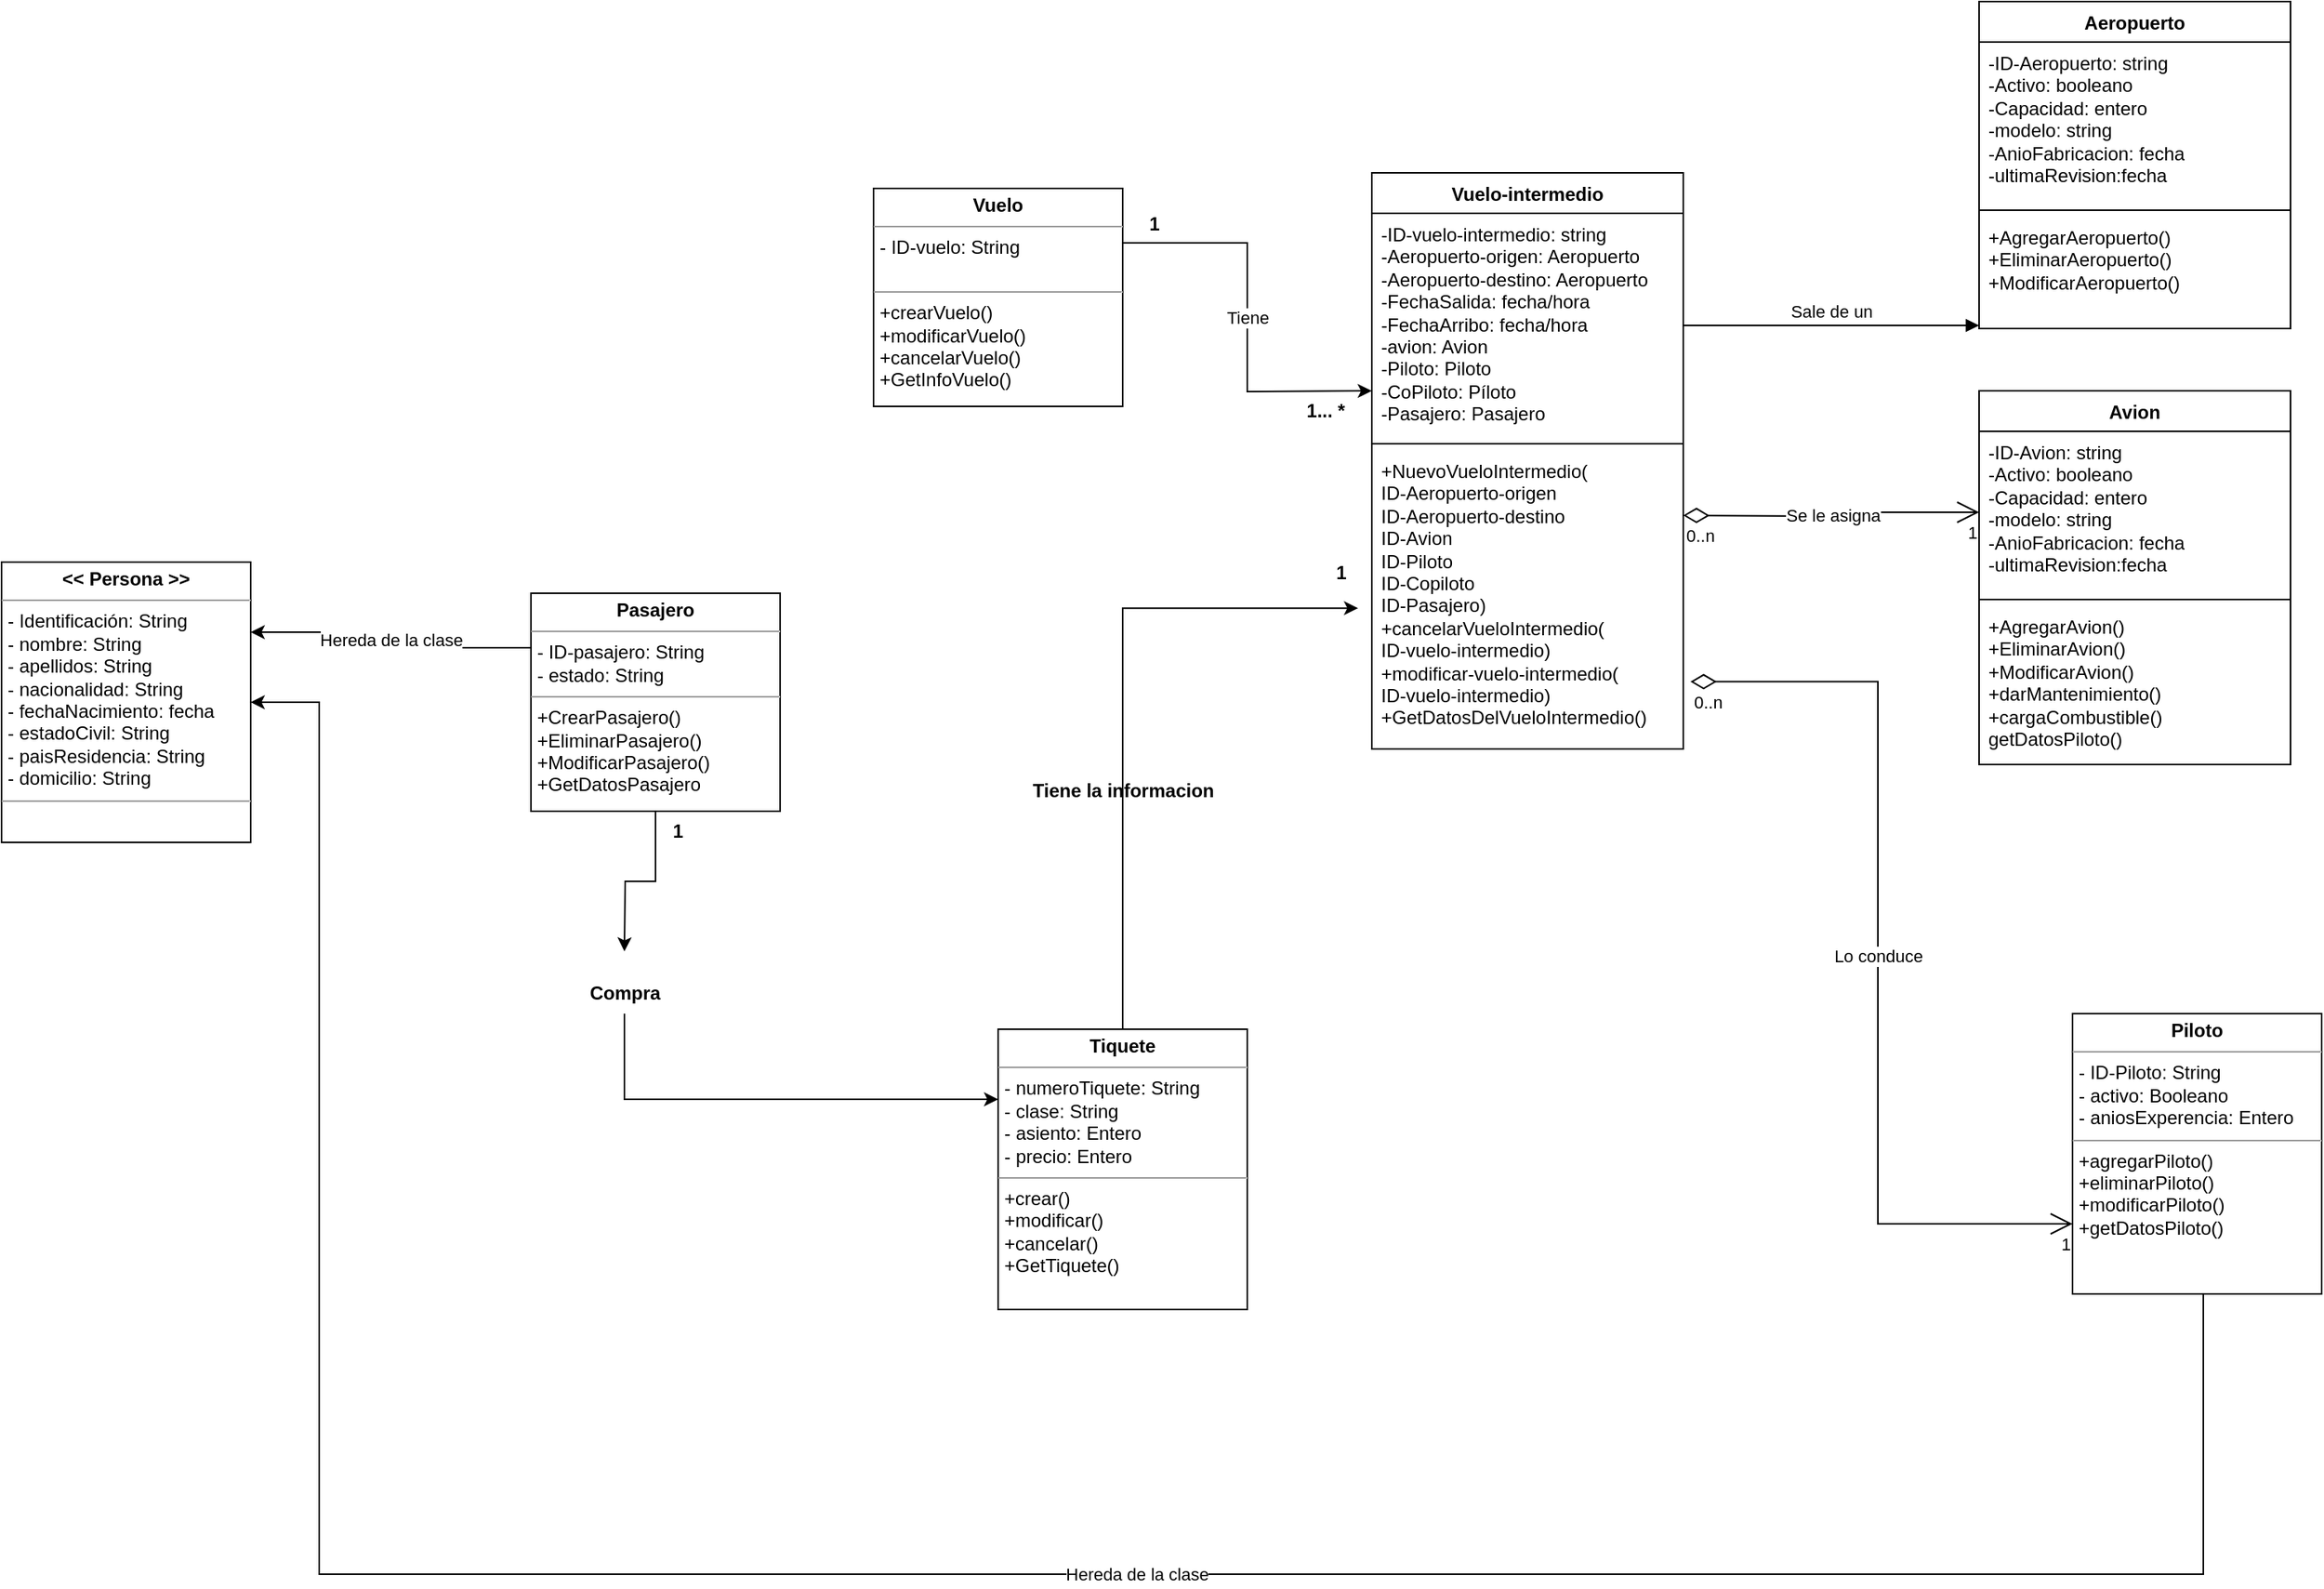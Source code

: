 <mxfile version="21.2.8" type="device">
  <diagram id="2u5k00p3lL9wpiaR14KS" name="Página-1">
    <mxGraphModel dx="1903" dy="1929" grid="1" gridSize="10" guides="1" tooltips="1" connect="1" arrows="1" fold="1" page="1" pageScale="1" pageWidth="827" pageHeight="1169" math="0" shadow="0">
      <root>
        <mxCell id="0" />
        <mxCell id="1" parent="0" />
        <mxCell id="Q8YTw-9VNhuMNOdzf9d9-13" value="Vuelo-intermedio" style="swimlane;fontStyle=1;align=center;verticalAlign=top;childLayout=stackLayout;horizontal=1;startSize=26;horizontalStack=0;resizeParent=1;resizeParentMax=0;resizeLast=0;collapsible=1;marginBottom=0;whiteSpace=wrap;html=1;" parent="1" vertex="1">
          <mxGeometry x="1120" y="-180" width="200" height="370" as="geometry" />
        </mxCell>
        <mxCell id="Q8YTw-9VNhuMNOdzf9d9-14" value="-ID-vuelo-intermedio: string&lt;br&gt;-Aeropuerto-origen: Aeropuerto&lt;br&gt;-Aeropuerto-destino: Aeropuerto&lt;br&gt;-FechaSalida: fecha/hora&lt;br&gt;-FechaArribo: fecha/hora&lt;br&gt;-avion: Avion&lt;br&gt;-Piloto: Piloto&lt;br&gt;-CoPiloto: Píloto&lt;br&gt;-Pasajero: Pasajero" style="text;strokeColor=none;fillColor=none;align=left;verticalAlign=top;spacingLeft=4;spacingRight=4;overflow=hidden;rotatable=0;points=[[0,0.5],[1,0.5]];portConstraint=eastwest;whiteSpace=wrap;html=1;" parent="Q8YTw-9VNhuMNOdzf9d9-13" vertex="1">
          <mxGeometry y="26" width="200" height="144" as="geometry" />
        </mxCell>
        <mxCell id="Q8YTw-9VNhuMNOdzf9d9-15" value="" style="line;strokeWidth=1;fillColor=none;align=left;verticalAlign=middle;spacingTop=-1;spacingLeft=3;spacingRight=3;rotatable=0;labelPosition=right;points=[];portConstraint=eastwest;strokeColor=inherit;" parent="Q8YTw-9VNhuMNOdzf9d9-13" vertex="1">
          <mxGeometry y="170" width="200" height="8" as="geometry" />
        </mxCell>
        <mxCell id="Q8YTw-9VNhuMNOdzf9d9-16" value="+NuevoVueloIntermedio(&lt;br&gt;ID-Aeropuerto-origen&lt;br&gt;ID-Aeropuerto-destino&lt;br&gt;ID-Avion&lt;br&gt;ID-Piloto&lt;br&gt;ID-Copiloto&lt;br&gt;ID-Pasajero)&lt;br&gt;+cancelarVueloIntermedio(&lt;br&gt;ID-vuelo-intermedio)&lt;br&gt;+modificar-vuelo-intermedio(&lt;br&gt;ID-vuelo-intermedio)&lt;br&gt;+GetDatosDelVueloIntermedio()" style="text;strokeColor=none;fillColor=none;align=left;verticalAlign=top;spacingLeft=4;spacingRight=4;overflow=hidden;rotatable=0;points=[[0,0.5],[1,0.5]];portConstraint=eastwest;whiteSpace=wrap;html=1;" parent="Q8YTw-9VNhuMNOdzf9d9-13" vertex="1">
          <mxGeometry y="178" width="200" height="192" as="geometry" />
        </mxCell>
        <mxCell id="HfFHHL7Ck3uyMKtjqOxc-2" value="Aeropuerto" style="swimlane;fontStyle=1;align=center;verticalAlign=top;childLayout=stackLayout;horizontal=1;startSize=26;horizontalStack=0;resizeParent=1;resizeParentMax=0;resizeLast=0;collapsible=1;marginBottom=0;whiteSpace=wrap;html=1;" vertex="1" parent="1">
          <mxGeometry x="1510" y="-290" width="200" height="210" as="geometry" />
        </mxCell>
        <mxCell id="HfFHHL7Ck3uyMKtjqOxc-3" value="-ID-Aeropuerto: string&lt;br&gt;-Activo: booleano&lt;br&gt;-Capacidad: entero&lt;br&gt;-modelo: string&lt;br&gt;-AnioFabricacion: fecha&lt;br&gt;-ultimaRevision:fecha&lt;br&gt;" style="text;strokeColor=none;fillColor=none;align=left;verticalAlign=top;spacingLeft=4;spacingRight=4;overflow=hidden;rotatable=0;points=[[0,0.5],[1,0.5]];portConstraint=eastwest;whiteSpace=wrap;html=1;" vertex="1" parent="HfFHHL7Ck3uyMKtjqOxc-2">
          <mxGeometry y="26" width="200" height="104" as="geometry" />
        </mxCell>
        <mxCell id="HfFHHL7Ck3uyMKtjqOxc-4" value="" style="line;strokeWidth=1;fillColor=none;align=left;verticalAlign=middle;spacingTop=-1;spacingLeft=3;spacingRight=3;rotatable=0;labelPosition=right;points=[];portConstraint=eastwest;strokeColor=inherit;" vertex="1" parent="HfFHHL7Ck3uyMKtjqOxc-2">
          <mxGeometry y="130" width="200" height="8" as="geometry" />
        </mxCell>
        <mxCell id="HfFHHL7Ck3uyMKtjqOxc-5" value="+AgregarAeropuerto()&lt;br&gt;+EliminarAeropuerto()&lt;br&gt;+ModificarAeropuerto()" style="text;strokeColor=none;fillColor=none;align=left;verticalAlign=top;spacingLeft=4;spacingRight=4;overflow=hidden;rotatable=0;points=[[0,0.5],[1,0.5]];portConstraint=eastwest;whiteSpace=wrap;html=1;" vertex="1" parent="HfFHHL7Ck3uyMKtjqOxc-2">
          <mxGeometry y="138" width="200" height="72" as="geometry" />
        </mxCell>
        <mxCell id="HfFHHL7Ck3uyMKtjqOxc-6" value="Avion" style="swimlane;fontStyle=1;align=center;verticalAlign=top;childLayout=stackLayout;horizontal=1;startSize=26;horizontalStack=0;resizeParent=1;resizeParentMax=0;resizeLast=0;collapsible=1;marginBottom=0;whiteSpace=wrap;html=1;" vertex="1" parent="1">
          <mxGeometry x="1510" y="-40" width="200" height="240" as="geometry" />
        </mxCell>
        <mxCell id="HfFHHL7Ck3uyMKtjqOxc-7" value="-ID-Avion: string&lt;br&gt;-Activo: booleano&lt;br&gt;-Capacidad: entero&lt;br&gt;-modelo: string&lt;br&gt;-AnioFabricacion: fecha&lt;br&gt;-ultimaRevision:fecha" style="text;strokeColor=none;fillColor=none;align=left;verticalAlign=top;spacingLeft=4;spacingRight=4;overflow=hidden;rotatable=0;points=[[0,0.5],[1,0.5]];portConstraint=eastwest;whiteSpace=wrap;html=1;" vertex="1" parent="HfFHHL7Ck3uyMKtjqOxc-6">
          <mxGeometry y="26" width="200" height="104" as="geometry" />
        </mxCell>
        <mxCell id="HfFHHL7Ck3uyMKtjqOxc-8" value="" style="line;strokeWidth=1;fillColor=none;align=left;verticalAlign=middle;spacingTop=-1;spacingLeft=3;spacingRight=3;rotatable=0;labelPosition=right;points=[];portConstraint=eastwest;strokeColor=inherit;" vertex="1" parent="HfFHHL7Ck3uyMKtjqOxc-6">
          <mxGeometry y="130" width="200" height="8" as="geometry" />
        </mxCell>
        <mxCell id="HfFHHL7Ck3uyMKtjqOxc-9" value="+AgregarAvion()&lt;br&gt;+EliminarAvion()&lt;br&gt;+ModificarAvion()&lt;br&gt;+darMantenimiento()&lt;br&gt;+cargaCombustible()&lt;br&gt;getDatosPiloto()" style="text;strokeColor=none;fillColor=none;align=left;verticalAlign=top;spacingLeft=4;spacingRight=4;overflow=hidden;rotatable=0;points=[[0,0.5],[1,0.5]];portConstraint=eastwest;whiteSpace=wrap;html=1;" vertex="1" parent="HfFHHL7Ck3uyMKtjqOxc-6">
          <mxGeometry y="138" width="200" height="102" as="geometry" />
        </mxCell>
        <mxCell id="HfFHHL7Ck3uyMKtjqOxc-10" value="Sale de un" style="html=1;verticalAlign=bottom;endArrow=block;edgeStyle=elbowEdgeStyle;elbow=vertical;curved=0;rounded=0;exitX=1;exitY=0.5;exitDx=0;exitDy=0;" edge="1" parent="1" source="Q8YTw-9VNhuMNOdzf9d9-14" target="HfFHHL7Ck3uyMKtjqOxc-5">
          <mxGeometry width="80" relative="1" as="geometry">
            <mxPoint x="1410" y="-20" as="sourcePoint" />
            <mxPoint x="1490" y="-20" as="targetPoint" />
          </mxGeometry>
        </mxCell>
        <mxCell id="HfFHHL7Ck3uyMKtjqOxc-13" value="Se le asigna" style="endArrow=open;html=1;endSize=12;startArrow=diamondThin;startSize=14;startFill=0;edgeStyle=orthogonalEdgeStyle;rounded=0;entryX=0;entryY=0.5;entryDx=0;entryDy=0;" edge="1" parent="1" target="HfFHHL7Ck3uyMKtjqOxc-7">
          <mxGeometry relative="1" as="geometry">
            <mxPoint x="1320" y="40" as="sourcePoint" />
            <mxPoint x="1490" y="40" as="targetPoint" />
          </mxGeometry>
        </mxCell>
        <mxCell id="HfFHHL7Ck3uyMKtjqOxc-14" value="0..n" style="edgeLabel;resizable=0;html=1;align=left;verticalAlign=top;" connectable="0" vertex="1" parent="HfFHHL7Ck3uyMKtjqOxc-13">
          <mxGeometry x="-1" relative="1" as="geometry" />
        </mxCell>
        <mxCell id="HfFHHL7Ck3uyMKtjqOxc-15" value="1" style="edgeLabel;resizable=0;html=1;align=right;verticalAlign=top;" connectable="0" vertex="1" parent="HfFHHL7Ck3uyMKtjqOxc-13">
          <mxGeometry x="1" relative="1" as="geometry" />
        </mxCell>
        <mxCell id="HfFHHL7Ck3uyMKtjqOxc-16" value="&lt;p style=&quot;margin:0px;margin-top:4px;text-align:center;&quot;&gt;&lt;b&gt;&amp;lt;&amp;lt; Persona &amp;gt;&amp;gt;&lt;/b&gt;&lt;/p&gt;&lt;hr size=&quot;1&quot;&gt;&lt;p style=&quot;margin:0px;margin-left:4px;&quot;&gt;- Identificación: String&lt;/p&gt;&lt;p style=&quot;margin:0px;margin-left:4px;&quot;&gt;- nombre: String&lt;br&gt;&lt;/p&gt;&lt;p style=&quot;margin:0px;margin-left:4px;&quot;&gt;- apellidos: String&lt;br&gt;&lt;/p&gt;&lt;p style=&quot;margin:0px;margin-left:4px;&quot;&gt;- nacionalidad: String&lt;br&gt;&lt;/p&gt;&lt;p style=&quot;margin:0px;margin-left:4px;&quot;&gt;- fechaNacimiento: fecha&lt;br&gt;&lt;/p&gt;&lt;p style=&quot;margin:0px;margin-left:4px;&quot;&gt;- estadoCivil: String&lt;br&gt;&lt;/p&gt;&lt;p style=&quot;margin:0px;margin-left:4px;&quot;&gt;- paisResidencia: String&lt;br&gt;&lt;/p&gt;&lt;p style=&quot;margin:0px;margin-left:4px;&quot;&gt;- domicilio: String&lt;br&gt;&lt;/p&gt;&lt;hr size=&quot;1&quot;&gt;&lt;p style=&quot;margin:0px;margin-left:4px;&quot;&gt;&lt;br&gt;&lt;/p&gt;" style="verticalAlign=top;align=left;overflow=fill;fontSize=12;fontFamily=Helvetica;html=1;whiteSpace=wrap;" vertex="1" parent="1">
          <mxGeometry x="240" y="70" width="160" height="180" as="geometry" />
        </mxCell>
        <mxCell id="HfFHHL7Ck3uyMKtjqOxc-17" value="Hereda de la clase" style="edgeStyle=orthogonalEdgeStyle;rounded=0;orthogonalLoop=1;jettySize=auto;html=1;exitX=0;exitY=0.25;exitDx=0;exitDy=0;entryX=1;entryY=0.25;entryDx=0;entryDy=0;" edge="1" parent="1" source="HfFHHL7Ck3uyMKtjqOxc-19" target="HfFHHL7Ck3uyMKtjqOxc-16">
          <mxGeometry relative="1" as="geometry" />
        </mxCell>
        <mxCell id="HfFHHL7Ck3uyMKtjqOxc-18" style="edgeStyle=orthogonalEdgeStyle;rounded=0;orthogonalLoop=1;jettySize=auto;html=1;exitX=0.5;exitY=1;exitDx=0;exitDy=0;entryX=0;entryY=0.25;entryDx=0;entryDy=0;" edge="1" parent="1" source="HfFHHL7Ck3uyMKtjqOxc-24" target="HfFHHL7Ck3uyMKtjqOxc-21">
          <mxGeometry relative="1" as="geometry" />
        </mxCell>
        <mxCell id="HfFHHL7Ck3uyMKtjqOxc-19" value="&lt;p style=&quot;margin:0px;margin-top:4px;text-align:center;&quot;&gt;&lt;b&gt;Pasajero&lt;/b&gt;&lt;/p&gt;&lt;hr size=&quot;1&quot;&gt;&lt;p style=&quot;margin:0px;margin-left:4px;&quot;&gt;- ID-pasajero: String&lt;/p&gt;&lt;p style=&quot;margin:0px;margin-left:4px;&quot;&gt;- estado: String&lt;/p&gt;&lt;hr size=&quot;1&quot;&gt;&lt;p style=&quot;margin:0px;margin-left:4px;&quot;&gt;+CrearPasajero()&lt;/p&gt;&lt;p style=&quot;margin:0px;margin-left:4px;&quot;&gt;+EliminarPasajero()&lt;/p&gt;&lt;p style=&quot;margin:0px;margin-left:4px;&quot;&gt;+ModificarPasajero()&lt;/p&gt;&lt;p style=&quot;margin:0px;margin-left:4px;&quot;&gt;+GetDatosPasajero&lt;/p&gt;" style="verticalAlign=top;align=left;overflow=fill;fontSize=12;fontFamily=Helvetica;html=1;whiteSpace=wrap;" vertex="1" parent="1">
          <mxGeometry x="580" y="90" width="160" height="140" as="geometry" />
        </mxCell>
        <mxCell id="HfFHHL7Ck3uyMKtjqOxc-37" style="edgeStyle=orthogonalEdgeStyle;rounded=0;orthogonalLoop=1;jettySize=auto;html=1;entryX=-0.044;entryY=0.529;entryDx=0;entryDy=0;entryPerimeter=0;" edge="1" parent="1" source="HfFHHL7Ck3uyMKtjqOxc-21" target="Q8YTw-9VNhuMNOdzf9d9-16">
          <mxGeometry relative="1" as="geometry" />
        </mxCell>
        <mxCell id="HfFHHL7Ck3uyMKtjqOxc-21" value="&lt;p style=&quot;margin:0px;margin-top:4px;text-align:center;&quot;&gt;&lt;b&gt;Tiquete&lt;/b&gt;&lt;/p&gt;&lt;hr size=&quot;1&quot;&gt;&lt;p style=&quot;margin:0px;margin-left:4px;&quot;&gt;- numeroTiquete: String&lt;/p&gt;&lt;p style=&quot;margin:0px;margin-left:4px;&quot;&gt;- clase: String&lt;/p&gt;&lt;p style=&quot;margin:0px;margin-left:4px;&quot;&gt;- asiento: Entero&lt;/p&gt;&lt;p style=&quot;margin:0px;margin-left:4px;&quot;&gt;- precio: Entero&lt;/p&gt;&lt;hr size=&quot;1&quot;&gt;&lt;p style=&quot;margin:0px;margin-left:4px;&quot;&gt;+crear()&lt;/p&gt;&lt;p style=&quot;margin:0px;margin-left:4px;&quot;&gt;+modificar()&lt;/p&gt;&lt;p style=&quot;margin:0px;margin-left:4px;&quot;&gt;+cancelar()&lt;/p&gt;&lt;p style=&quot;margin:0px;margin-left:4px;&quot;&gt;+GetTiquete()&lt;/p&gt;" style="verticalAlign=top;align=left;overflow=fill;fontSize=12;fontFamily=Helvetica;html=1;whiteSpace=wrap;" vertex="1" parent="1">
          <mxGeometry x="880" y="370" width="160" height="180" as="geometry" />
        </mxCell>
        <mxCell id="HfFHHL7Ck3uyMKtjqOxc-22" value="Tiene" style="edgeStyle=orthogonalEdgeStyle;rounded=0;orthogonalLoop=1;jettySize=auto;html=1;exitX=1;exitY=0.25;exitDx=0;exitDy=0;" edge="1" parent="1" source="HfFHHL7Ck3uyMKtjqOxc-23">
          <mxGeometry relative="1" as="geometry">
            <mxPoint x="1120" y="-40" as="targetPoint" />
          </mxGeometry>
        </mxCell>
        <mxCell id="HfFHHL7Ck3uyMKtjqOxc-23" value="&lt;p style=&quot;margin:0px;margin-top:4px;text-align:center;&quot;&gt;&lt;b&gt;Vuelo&lt;/b&gt;&lt;/p&gt;&lt;hr size=&quot;1&quot;&gt;&lt;p style=&quot;margin:0px;margin-left:4px;&quot;&gt;- ID-vuelo: String&lt;/p&gt;&lt;p style=&quot;margin:0px;margin-left:4px;&quot;&gt;&lt;br&gt;&lt;/p&gt;&lt;hr size=&quot;1&quot;&gt;&lt;p style=&quot;margin:0px;margin-left:4px;&quot;&gt;+crearVuelo()&lt;br&gt;&lt;/p&gt;&lt;p style=&quot;margin:0px;margin-left:4px;&quot;&gt;+modificarVuelo()&lt;/p&gt;&lt;p style=&quot;margin:0px;margin-left:4px;&quot;&gt;+cancelarVuelo()&lt;/p&gt;&lt;p style=&quot;margin:0px;margin-left:4px;&quot;&gt;+GetInfoVuelo()&lt;/p&gt;" style="verticalAlign=top;align=left;overflow=fill;fontSize=12;fontFamily=Helvetica;html=1;whiteSpace=wrap;" vertex="1" parent="1">
          <mxGeometry x="800" y="-170" width="160" height="140" as="geometry" />
        </mxCell>
        <mxCell id="HfFHHL7Ck3uyMKtjqOxc-25" value="1" style="text;align=center;fontStyle=1;verticalAlign=middle;spacingLeft=3;spacingRight=3;strokeColor=none;rotatable=0;points=[[0,0.5],[1,0.5]];portConstraint=eastwest;html=1;" vertex="1" parent="1">
          <mxGeometry x="634" y="230" width="80" height="26" as="geometry" />
        </mxCell>
        <mxCell id="HfFHHL7Ck3uyMKtjqOxc-26" value="Tiene la informacion" style="text;align=center;fontStyle=1;verticalAlign=middle;spacingLeft=3;spacingRight=3;strokeColor=none;rotatable=0;points=[[0,0.5],[1,0.5]];portConstraint=eastwest;html=1;" vertex="1" parent="1">
          <mxGeometry x="920" y="204" width="80" height="26" as="geometry" />
        </mxCell>
        <mxCell id="HfFHHL7Ck3uyMKtjqOxc-27" value="1" style="text;align=center;fontStyle=1;verticalAlign=middle;spacingLeft=3;spacingRight=3;strokeColor=none;rotatable=0;points=[[0,0.5],[1,0.5]];portConstraint=eastwest;html=1;" vertex="1" parent="1">
          <mxGeometry x="1060" y="64" width="80" height="26" as="geometry" />
        </mxCell>
        <mxCell id="HfFHHL7Ck3uyMKtjqOxc-28" value="1... *" style="text;align=center;fontStyle=1;verticalAlign=middle;spacingLeft=3;spacingRight=3;strokeColor=none;rotatable=0;points=[[0,0.5],[1,0.5]];portConstraint=eastwest;html=1;" vertex="1" parent="1">
          <mxGeometry x="1050" y="-40" width="80" height="26" as="geometry" />
        </mxCell>
        <mxCell id="HfFHHL7Ck3uyMKtjqOxc-29" value="1" style="text;align=center;fontStyle=1;verticalAlign=middle;spacingLeft=3;spacingRight=3;strokeColor=none;rotatable=0;points=[[0,0.5],[1,0.5]];portConstraint=eastwest;html=1;" vertex="1" parent="1">
          <mxGeometry x="940" y="-160" width="80" height="26" as="geometry" />
        </mxCell>
        <mxCell id="HfFHHL7Ck3uyMKtjqOxc-30" value="Hereda de la clase" style="edgeStyle=orthogonalEdgeStyle;rounded=0;orthogonalLoop=1;jettySize=auto;html=1;entryX=1;entryY=0.5;entryDx=0;entryDy=0;exitX=0.5;exitY=1;exitDx=0;exitDy=0;" edge="1" parent="1" source="HfFHHL7Ck3uyMKtjqOxc-31" target="HfFHHL7Ck3uyMKtjqOxc-16">
          <mxGeometry relative="1" as="geometry">
            <Array as="points">
              <mxPoint x="1610" y="450" />
              <mxPoint x="1610" y="540" />
              <mxPoint x="1654" y="540" />
              <mxPoint x="1654" y="720" />
              <mxPoint x="444" y="720" />
              <mxPoint x="444" y="160" />
            </Array>
            <mxPoint x="1640" y="530" as="sourcePoint" />
          </mxGeometry>
        </mxCell>
        <mxCell id="HfFHHL7Ck3uyMKtjqOxc-31" value="&lt;p style=&quot;margin:0px;margin-top:4px;text-align:center;&quot;&gt;&lt;b&gt;Piloto&lt;/b&gt;&lt;/p&gt;&lt;hr size=&quot;1&quot;&gt;&lt;p style=&quot;margin:0px;margin-left:4px;&quot;&gt;- ID-Piloto: String&amp;nbsp;&lt;br&gt;&lt;/p&gt;&lt;p style=&quot;margin:0px;margin-left:4px;&quot;&gt;- activo: Booleano&lt;/p&gt;&lt;p style=&quot;margin:0px;margin-left:4px;&quot;&gt;- aniosExperencia: Entero&lt;/p&gt;&lt;hr size=&quot;1&quot;&gt;&lt;p style=&quot;margin:0px;margin-left:4px;&quot;&gt;+agregarPiloto()&lt;/p&gt;&lt;p style=&quot;margin:0px;margin-left:4px;&quot;&gt;+eliminarPiloto()&lt;/p&gt;&lt;p style=&quot;margin:0px;margin-left:4px;&quot;&gt;+modificarPiloto()&lt;/p&gt;&lt;p style=&quot;margin:0px;margin-left:4px;&quot;&gt;+getDatosPiloto()&lt;/p&gt;" style="verticalAlign=top;align=left;overflow=fill;fontSize=12;fontFamily=Helvetica;html=1;whiteSpace=wrap;" vertex="1" parent="1">
          <mxGeometry x="1570" y="360" width="160" height="180" as="geometry" />
        </mxCell>
        <mxCell id="HfFHHL7Ck3uyMKtjqOxc-33" value="Lo conduce" style="endArrow=open;html=1;endSize=12;startArrow=diamondThin;startSize=14;startFill=0;edgeStyle=orthogonalEdgeStyle;rounded=0;exitX=1.023;exitY=0.775;exitDx=0;exitDy=0;exitPerimeter=0;entryX=0;entryY=0.75;entryDx=0;entryDy=0;" edge="1" parent="1" source="Q8YTw-9VNhuMNOdzf9d9-16" target="HfFHHL7Ck3uyMKtjqOxc-31">
          <mxGeometry relative="1" as="geometry">
            <mxPoint x="1310" y="250" as="sourcePoint" />
            <mxPoint x="1470" y="250" as="targetPoint" />
          </mxGeometry>
        </mxCell>
        <mxCell id="HfFHHL7Ck3uyMKtjqOxc-34" value="0..n" style="edgeLabel;resizable=0;html=1;align=left;verticalAlign=top;" connectable="0" vertex="1" parent="HfFHHL7Ck3uyMKtjqOxc-33">
          <mxGeometry x="-1" relative="1" as="geometry" />
        </mxCell>
        <mxCell id="HfFHHL7Ck3uyMKtjqOxc-35" value="1" style="edgeLabel;resizable=0;html=1;align=right;verticalAlign=top;" connectable="0" vertex="1" parent="HfFHHL7Ck3uyMKtjqOxc-33">
          <mxGeometry x="1" relative="1" as="geometry" />
        </mxCell>
        <mxCell id="HfFHHL7Ck3uyMKtjqOxc-36" value="" style="edgeStyle=orthogonalEdgeStyle;rounded=0;orthogonalLoop=1;jettySize=auto;html=1;exitX=0.5;exitY=1;exitDx=0;exitDy=0;" edge="1" parent="1" source="HfFHHL7Ck3uyMKtjqOxc-19">
          <mxGeometry relative="1" as="geometry">
            <mxPoint x="660" y="230" as="sourcePoint" />
            <mxPoint x="640" y="320" as="targetPoint" />
          </mxGeometry>
        </mxCell>
        <mxCell id="HfFHHL7Ck3uyMKtjqOxc-24" value="Compra" style="text;align=center;fontStyle=1;verticalAlign=middle;spacingLeft=3;spacingRight=3;strokeColor=none;rotatable=0;points=[[0,0.5],[1,0.5]];portConstraint=eastwest;html=1;" vertex="1" parent="1">
          <mxGeometry x="600" y="334" width="80" height="26" as="geometry" />
        </mxCell>
      </root>
    </mxGraphModel>
  </diagram>
</mxfile>
